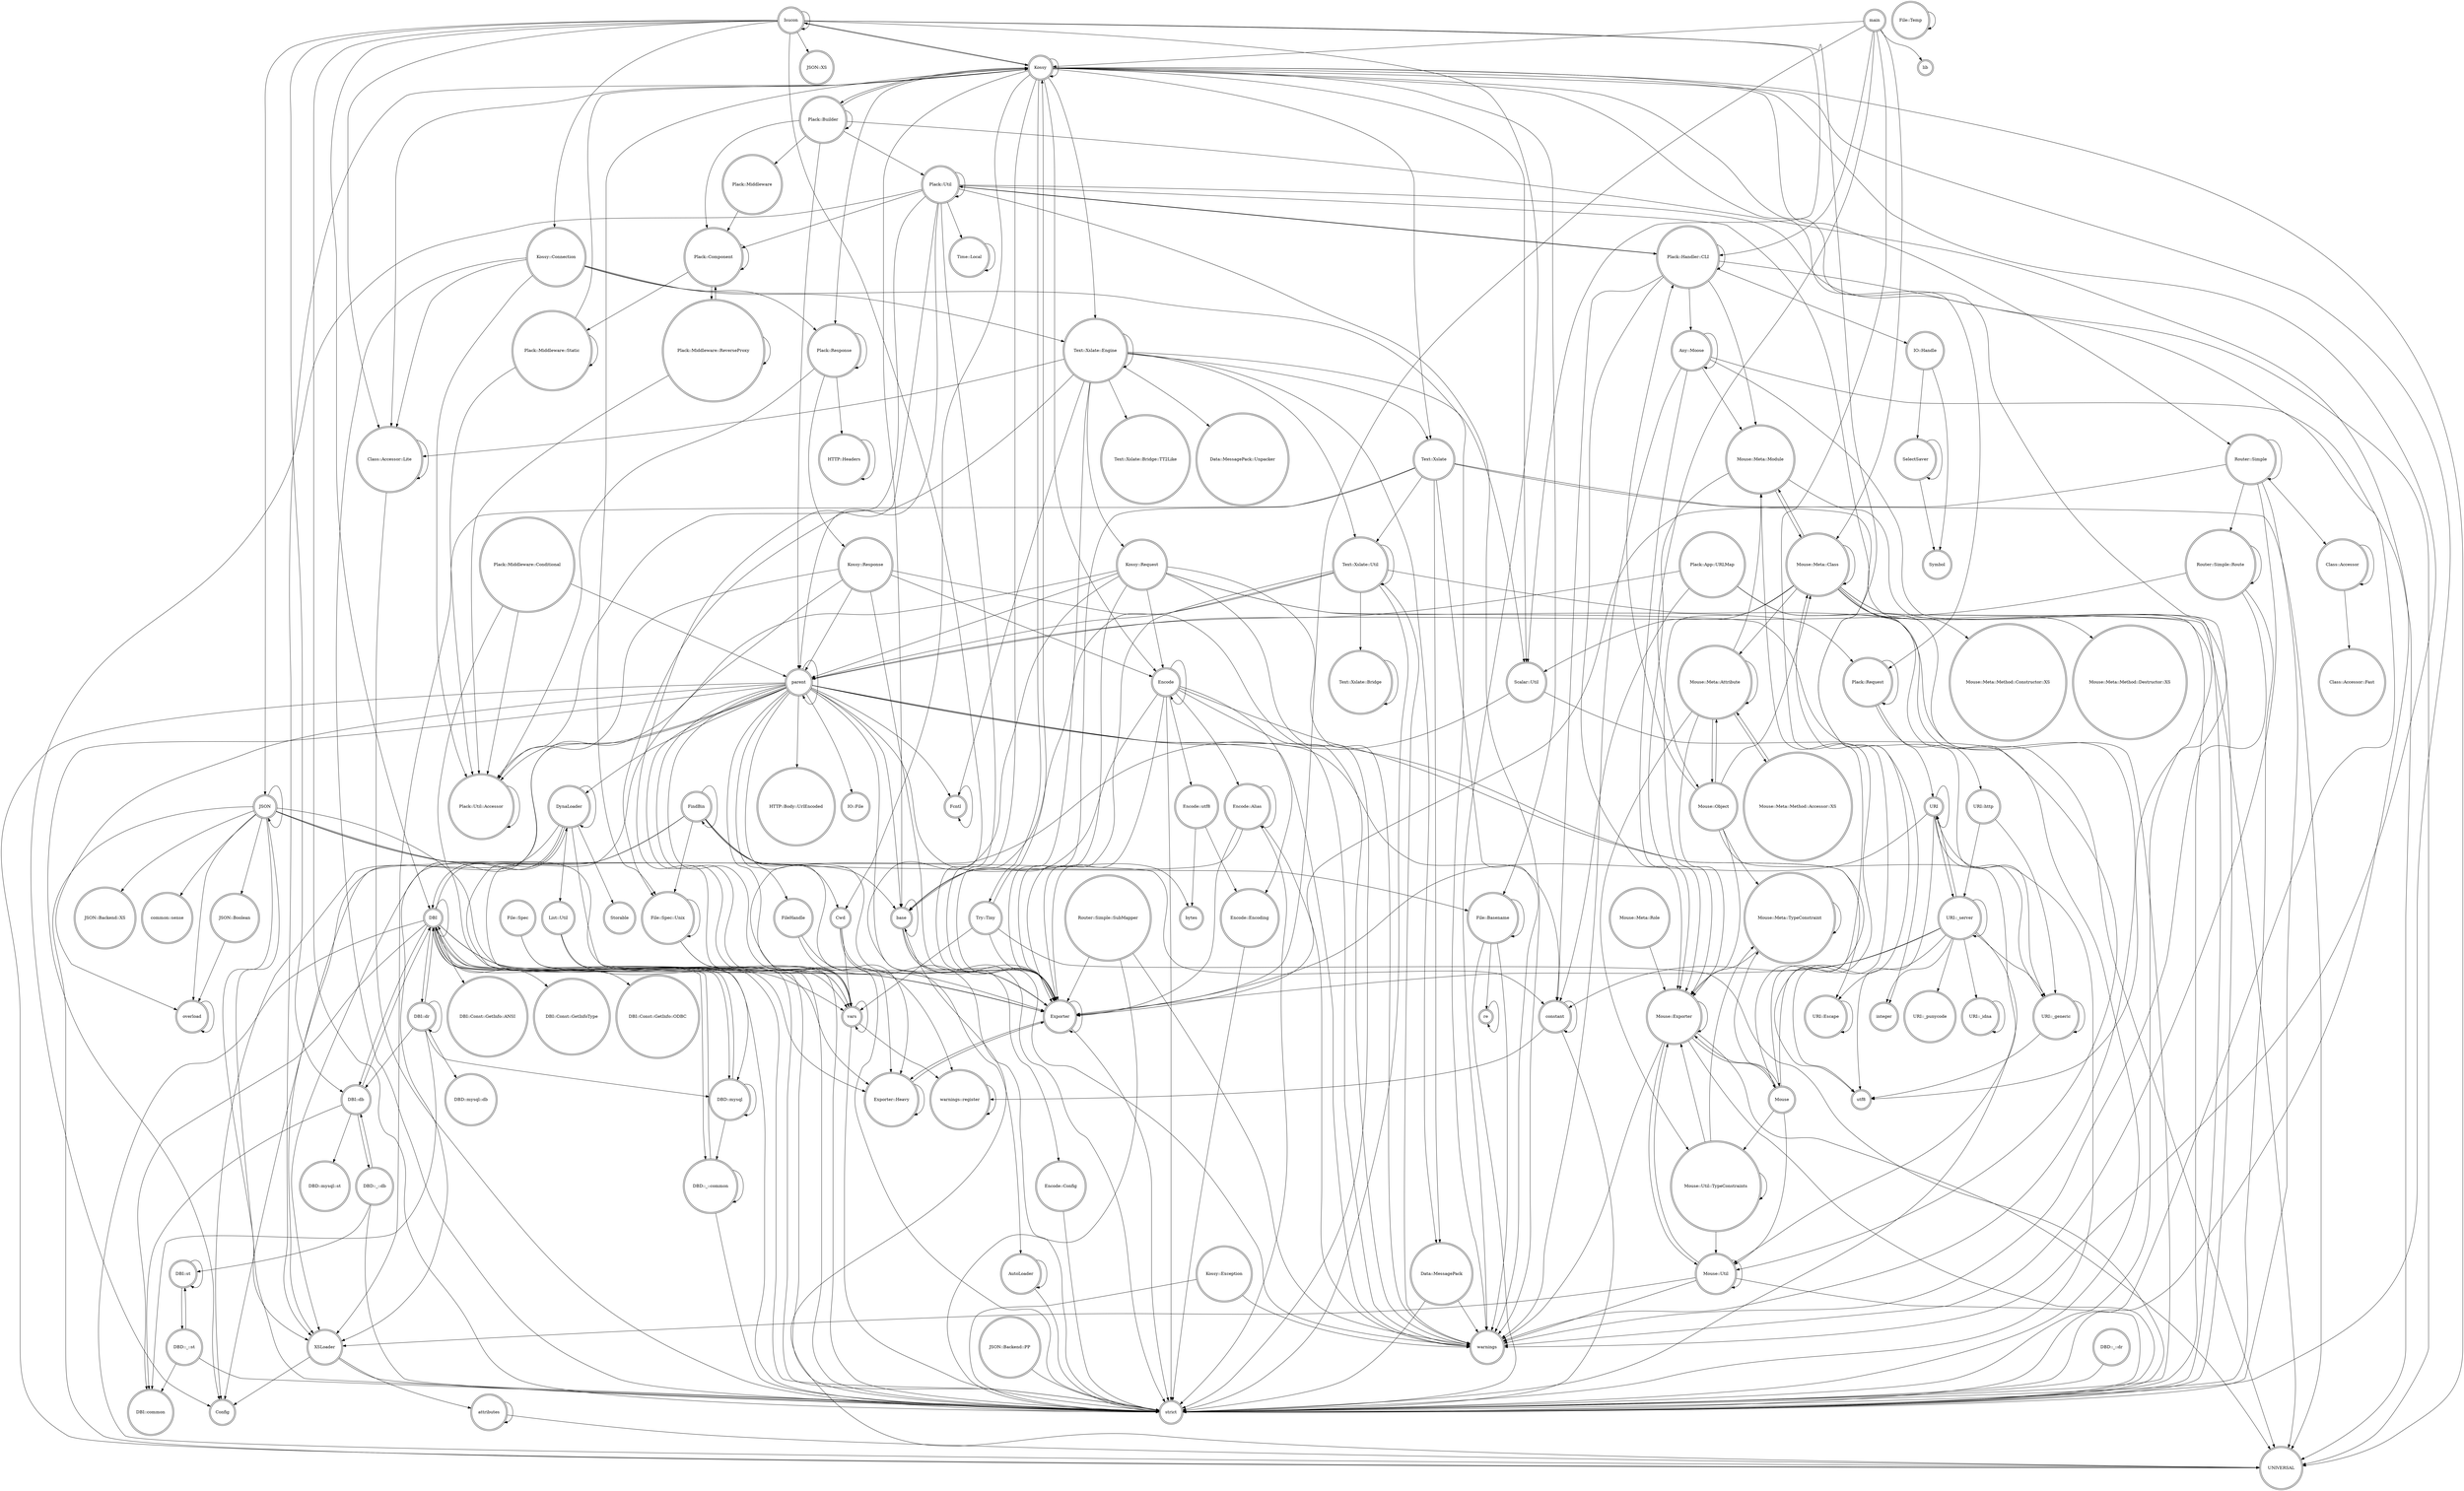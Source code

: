 digraph {
graph [overlap=false]
node [shape=doublecircle];
"Isucon" -> "Exporter";
"Plack::Middleware::ReverseProxy" -> "Plack::Util::Accessor";
"Kossy::Response" -> "Exporter";
"Mouse::Meta::Class" -> "Mouse::Meta::Module";
"Class::Accessor" -> "Class::Accessor";
"Mouse::Meta::Attribute" -> "Mouse::Meta::Method::Accessor::XS";
"constant" -> "constant";
"Mouse::Meta::Module" -> "Mouse::Meta::Class";
"Mouse::Util" -> "Mouse::Util";
"URI::_server" -> "URI::_idna";
"Kossy::Connection" -> "strict";
"FileHandle" -> "Exporter::Heavy";
"DBI" -> "DBI::common";
"File::Spec::Unix" -> "vars";
"base" -> "warnings";
"main" -> "lib";
"DBI::dr" -> "DBI::common";
"Class::Accessor" -> "Class::Accessor::Fast";
"Plack::Builder" -> "Kossy";
"Text::Xslate" -> "XSLoader";
"DBD::_::dr" -> "strict";
"Router::Simple::Route" -> "Router::Simple::Route";
"Router::Simple::Route" -> "strict";
"URI::_server" -> "URI::_generic";
"Isucon" -> "Scalar::Util";
"Text::Xslate::Util" -> "UNIVERSAL";
"overload" -> "overload";
"IO::Handle" -> "Symbol";
"parent" -> "UNIVERSAL";
"Router::Simple::SubMapper" -> "strict";
"Any::Moose" -> "warnings";
"Router::Simple::Route" -> "warnings";
"Mouse" -> "Mouse::Util::TypeConstraints";
"Isucon" -> "Kossy::Connection";
"Plack::Handler::CLI" -> "UNIVERSAL";
"Plack::Util" -> "strict";
"Text::Xslate" -> "Data::MessagePack";
"Text::Xslate::Util" -> "Text::Xslate::Util";
"DynaLoader" -> "DBI";
"Kossy::Connection" -> "Plack::Util::Accessor";
"Plack::Middleware::ReverseProxy" -> "Plack::Middleware::ReverseProxy";
"File::Basename" -> "File::Basename";
"DBI::dr" -> "DBI::dr";
"Kossy::Response" -> "Plack::Util::Accessor";
"constant" -> "strict";
"Mouse::Meta::Class" -> "Mouse::Meta::Method::Constructor::XS";
"File::Temp" -> "File::Temp";
"Mouse::Meta::Method::Accessor::XS" -> "Mouse::Meta::Attribute";
"Kossy::Connection" -> "Class::Accessor::Lite";
"URI" -> "Exporter";
"DBI" -> "strict";
"Plack::App::URLMap" -> "warnings";
"Kossy" -> "Plack::Response";
"File::Basename" -> "re";
"DBI" -> "DBD::_::common";
"base" -> "Exporter";
"Isucon" -> "DBI::db";
"Plack::Builder" -> "Plack::Util";
"Cwd" -> "vars";
"parent" -> "Exporter";
"parent" -> "Exporter::Heavy";
"Mouse::Exporter" -> "UNIVERSAL";
"Any::Moose" -> "strict";
"parent" -> "Config";
"Kossy" -> "UNIVERSAL";
"Plack::App::URLMap" -> "parent";
"JSON" -> "strict";
"JSON" -> "base";
"DBD::_::db" -> "strict";
"Kossy::Exception" -> "warnings";
"URI" -> "utf8";
"DBI" -> "DBI::dr";
"Plack::Builder" -> "Plack::Builder";
"SelectSaver" -> "Symbol";
"Kossy::Request" -> "Plack::Request";
"Fcntl" -> "Fcntl";
"DynaLoader" -> "DBD::mysql";
"Kossy" -> "Class::Accessor::Lite";
"Kossy" -> "warnings";
"Mouse::Meta::Attribute" -> "Mouse::Meta::Attribute";
"Plack::Handler::CLI" -> "Mouse::Meta::Module";
"Router::Simple" -> "Class::Accessor";
"attributes" -> "attributes";
"Plack::Util" -> "Plack::Util::Accessor";
"URI::Escape" -> "URI::Escape";
"URI::_server" -> "URI::_server";
"parent" -> "HTTP::Body::UrlEncoded";
"Kossy" -> "utf8";
"Exporter" -> "Exporter::Heavy";
"DBD::_::common" -> "DBI";
"DBI" -> "Exporter::Heavy";
"Mouse::Meta::Role" -> "Mouse::Exporter";
"Plack::Handler::CLI" -> "constant";
"DBI::dr" -> "DBD::mysql::db";
"Kossy::Response" -> "parent";
"DBD::mysql" -> "DBD::mysql";
"Kossy" -> "Plack::Builder";
"Router::Simple::SubMapper" -> "Exporter";
"Router::Simple" -> "Router::Simple::Route";
"Isucon" -> "Isucon";
"Router::Simple" -> "Router::Simple";
"Kossy" -> "Exporter";
"Kossy::Request" -> "Exporter";
"Try::Tiny" -> "strict";
"parent" -> "DynaLoader";
"Plack::Component" -> "Plack::Component";
"Encode::Alias" -> "Exporter";
"attributes" -> "UNIVERSAL";
"Text::Xslate::Engine" -> "Text::Xslate::Util";
"Text::Xslate" -> "UNIVERSAL";
"Kossy" -> "Scalar::Util";
"Isucon" -> "warnings";
"DBD::_::common" -> "strict";
"Mouse::Exporter" -> "warnings";
"URI" -> "URI::_generic";
"Plack::Util" -> "Time::Local";
"DBI" -> "DynaLoader";
"vars" -> "warnings::register";
"Encode::Alias" -> "strict";
"Mouse::Util" -> "XSLoader";
"Plack::Middleware::Static" -> "Plack::Middleware::Static";
"Plack::Response" -> "Plack::Response";
"Kossy::Connection" -> "Text::Xslate::Engine";
"Isucon" -> "DBI";
"Mouse::Meta::Class" -> "Scalar::Util";
"DBI::dr" -> "DBI::db";
"parent" -> "warnings";
"Try::Tiny" -> "Kossy";
"Mouse::Object" -> "Mouse::Meta::TypeConstraint";
"Isucon" -> "Kossy";
"main" -> "Mouse::Meta::Class";
"File::Spec::Unix" -> "strict";
"Isucon" -> "JSON::XS";
"Mouse::Exporter" -> "Mouse";
"DynaLoader" -> "List::Util";
"DynaLoader" -> "DynaLoader";
"Text::Xslate::Engine" -> "Text::Xslate::Bridge::TT2Like";
"DBD::mysql" -> "DBI";
"Any::Moose" -> "Mouse::Exporter";
"DBD::_::db" -> "DBI::db";
"Kossy::Connection" -> "warnings";
"Text::Xslate::Bridge" -> "Text::Xslate::Bridge";
"main" -> "Plack::Handler::CLI";
"main" -> "Mouse";
"DBD::_::common" -> "DBD::_::common";
"Text::Xslate::Engine" -> "Kossy::Request";
"parent" -> "XSLoader";
"DBI" -> "DBI::db";
"parent" -> "parent";
"Text::Xslate::Util" -> "warnings";
"Mouse::Exporter" -> "Mouse::Exporter";
"JSON" -> "constant";
"base" -> "base";
"constant" -> "warnings::register";
"Mouse::Meta::Attribute" -> "Mouse::Exporter";
"IO::Handle" -> "SelectSaver";
"Mouse::Meta::Class" -> "Mouse::Meta::Method::Destructor::XS";
"Mouse::Exporter" -> "strict";
"Encode" -> "Exporter";
"List::Util" -> "strict";
"Kossy::Request" -> "parent";
"Encode::Encoding" -> "strict";
"Plack::Component" -> "Plack::Middleware::ReverseProxy";
"URI::_generic" -> "utf8";
"Cwd" -> "Exporter";
"URI::_generic" -> "URI::_generic";
"Encode" -> "utf8";
"Plack::Middleware" -> "Plack::Component";
"XSLoader" -> "attributes";
"Mouse::Util" -> "Mouse::Exporter";
"Any::Moose" -> "Mouse::Meta::Module";
"DynaLoader" -> "Storable";
"File::Spec" -> "vars";
"JSON" -> "XSLoader";
"re" -> "re";
"Plack::Builder" -> "Plack::Component";
"Plack::Response" -> "Plack::Util::Accessor";
"Kossy::Response" -> "strict";
"Plack::Response" -> "Kossy::Response";
"Mouse::Util" -> "strict";
"URI::_server" -> "URI::_punycode";
"Mouse::Meta::Module" -> "strict";
"URI::_idna" -> "URI::_idna";
"Mouse::Meta::Module" -> "Mouse::Exporter";
"Plack::Util" -> "Plack::Util";
"main" -> "Mouse::Object";
"Encode::utf8" -> "bytes";
"parent" -> "Fcntl";
"Plack::Util" -> "Config";
"URI" -> "URI::_server";
"Plack::Builder" -> "parent";
"Kossy" -> "Router::Simple";
"Text::Xslate::Engine" -> "Fcntl";
"parent" -> "warnings::register";
"Text::Xslate::Util" -> "base";
"Encode" -> "Encode::utf8";
"DynaLoader" -> "Config";
"JSON" -> "UNIVERSAL";
"vars" -> "strict";
"Kossy" -> "Isucon";
"Router::Simple" -> "strict";
"Exporter::Heavy" -> "Exporter::Heavy";
"FindBin" -> "Config";
"Kossy::Request" -> "Encode";
"Plack::Util" -> "parent";
"Kossy" -> "Try::Tiny";
"main" -> "Exporter";
"Text::Xslate::Engine" -> "Text::Xslate";
"Plack::Request" -> "URI::http";
"parent" -> "bytes";
"Router::Simple::SubMapper" -> "warnings";
"Plack::Response" -> "HTTP::Headers";
"File::Spec::Unix" -> "File::Spec::Unix";
"Cwd" -> "strict";
"Text::Xslate::Util" -> "Exporter";
"DBI::db" -> "DBI";
"Text::Xslate::Util" -> "Text::Xslate::Bridge";
"Exporter" -> "Exporter";
"base" -> "UNIVERSAL";
"Plack::Builder" -> "strict";
"Mouse::Object" -> "Mouse::Util";
"Mouse::Util::TypeConstraints" -> "Mouse::Util";
"DBI::db" -> "DBD::mysql::st";
"Kossy" -> "Text::Xslate::Engine";
"Mouse::Meta::Class" -> "Mouse::Meta::Class";
"Exporter::Heavy" -> "Exporter";
"Mouse::Meta::Attribute" -> "Mouse::Meta::Module";
"Encode::Alias" -> "Encode::Alias";
"warnings::register" -> "warnings::register";
"Mouse::Exporter" -> "Mouse::Util";
"DBI::dr" -> "DBI";
"Mouse::Meta::TypeConstraint" -> "Mouse::Meta::TypeConstraint";
"DBI" -> "DBD::mysql";
"DBD::_::st" -> "DBI::common";
"DBI" -> "Exporter";
"SelectSaver" -> "SelectSaver";
"URI::_server" -> "URI::Escape";
"Kossy" -> "Cwd";
"Mouse::Util" -> "warnings";
"Plack::Builder" -> "Plack::Middleware";
"Text::Xslate::Engine" -> "File::Spec::Unix";
"Kossy::Request" -> "XSLoader";
"Kossy::Request" -> "URI::_generic";
"Mouse" -> "Mouse::Meta::Class";
"Kossy" -> "base";
"Mouse" -> "Mouse::Meta::Module";
"URI::http" -> "URI::_generic";
"Mouse::Object" -> "Mouse::Meta::Attribute";
"URI::_server" -> "integer";
"Class::Accessor::Lite" -> "strict";
"AutoLoader" -> "AutoLoader";
"Isucon" -> "JSON";
"DBI" -> "vars";
"Encode::Alias" -> "base";
"parent" -> "vars";
"Encode" -> "Encode::Encoding";
"JSON" -> "JSON::Boolean";
"Scalar::Util" -> "strict";
"Mouse::Util::TypeConstraints" -> "Mouse::Meta::TypeConstraint";
"Text::Xslate::Engine" -> "Data::MessagePack::Unpacker";
"FindBin" -> "File::Spec::Unix";
"Data::MessagePack" -> "strict";
"DBI" -> "DBI::Const::GetInfo::ANSI";
"Text::Xslate" -> "Text::Xslate::Util";
"Plack::Handler::CLI" -> "Plack::Util";
"JSON" -> "Exporter::Heavy";
"DBI::db" -> "DBD::_::db";
"Mouse::Meta::Class" -> "Mouse::Meta::Attribute";
"DBD::mysql" -> "DBD::_::common";
"HTTP::Headers" -> "HTTP::Headers";
"Mouse" -> "Mouse::Exporter";
"Encode::Config" -> "strict";
"List::Util" -> "vars";
"Kossy" -> "Plack::Request";
"Router::Simple" -> "warnings";
"Router::Simple" -> "Exporter";
"Encode::Alias" -> "warnings";
"Kossy" -> "XSLoader";
"JSON::Boolean" -> "overload";
"Kossy::Request" -> "Encode::Config";
"Encode::utf8" -> "Encode::Encoding";
"Kossy::Connection" -> "Plack::Response";
"Plack::Request" -> "URI";
"base" -> "strict";
"Mouse::Meta::Attribute" -> "Mouse::Util::TypeConstraints";
"URI::_server" -> "URI";
"File::Spec" -> "strict";
"Plack::App::URLMap" -> "constant";
"JSON" -> "JSON::Backend::XS";
"Mouse::Meta::TypeConstraint" -> "Mouse::Exporter";
"Text::Xslate" -> "warnings";
"DBD::_::st" -> "DBI::st";
"vars" -> "vars";
"Mouse" -> "Mouse::Util";
"Kossy" -> "Text::Xslate";
"Kossy" -> "File::Basename";
"JSON" -> "JSON";
"JSON" -> "Exporter";
"FindBin" -> "Cwd";
"Plack::Handler::CLI" -> "Any::Moose";
"Text::Xslate::Util" -> "strict";
"Text::Xslate::Engine" -> "Data::MessagePack";
"Plack::Middleware::Conditional" -> "Plack::Util::Accessor";
"DBI::dr" -> "DBD::mysql";
"Plack::Middleware::ReverseProxy" -> "Plack::Component";
"Kossy" -> "File::Spec::Unix";
"Encode" -> "warnings";
"DBI" -> "DBI::Const::GetInfoType";
"Kossy::Request" -> "strict";
"Plack::Util" -> "Plack::Handler::CLI";
"Plack::Middleware::Conditional" -> "strict";
"Plack::Handler::CLI" -> "Mouse::Exporter";
"Plack::Handler::CLI" -> "Plack::Handler::CLI";
"Plack::Request" -> "Plack::Request";
"XSLoader" -> "Config";
"Plack::Middleware::Static" -> "Plack::Util::Accessor";
"Isucon" -> "utf8";
"DBD::_::db" -> "DBI::st";
"FindBin" -> "Exporter";
"Exporter" -> "strict";
"Kossy" -> "strict";
"Mouse::Object" -> "Plack::Handler::CLI";
"Isucon" -> "strict";
"parent" -> "URI::Escape";
"Plack::Util" -> "vars";
"Plack::Util::Accessor" -> "Plack::Util::Accessor";
"DBI::db" -> "DBI::common";
"DBD::_::st" -> "strict";
"URI" -> "strict";
"Kossy::Exception" -> "strict";
"FindBin" -> "File::Basename";
"Plack::Middleware::Conditional" -> "parent";
"Router::Simple::Route" -> "parent";
"Plack::Util" -> "warnings";
"Kossy::Response" -> "warnings";
"Kossy" -> "Kossy";
"XSLoader" -> "strict";
"JSON::Backend::PP" -> "strict";
"DBI" -> "DBI::Const::GetInfo::ODBC";
"Text::Xslate::Engine" -> "Scalar::Util";
"Plack::Util" -> "Exporter";
"FileHandle" -> "Exporter";
"Mouse::Object" -> "Mouse::Exporter";
"parent" -> "base";
"URI::_server" -> "strict";
"Encode" -> "Encode::Alias";
"Mouse" -> "Mouse::Meta::TypeConstraint";
"JSON" -> "common::sense";
"main" -> "Kossy";
"Kossy" -> "Encode";
"Mouse::Util::TypeConstraints" -> "Mouse::Exporter";
"Text::Xslate::Engine" -> "Text::Xslate::Engine";
"URI" -> "URI";
"Plack::Util" -> "Plack::Component";
"Time::Local" -> "Time::Local";
"parent" -> "strict";
"JSON" -> "overload";
"parent" -> "Plack::Util::Accessor";
"parent" -> "FileHandle";
"URI::_server" -> "constant";
"Text::Xslate::Util" -> "parent";
"AutoLoader" -> "strict";
"Try::Tiny" -> "vars";
"Kossy::Request" -> "warnings";
"Text::Xslate" -> "strict";
"Encode" -> "strict";
"Plack::Util" -> "integer";
"Plack::App::URLMap" -> "strict";
"Isucon" -> "Class::Accessor::Lite";
"File::Basename" -> "warnings";
"DBI" -> "DBI";
"Plack::Middleware::Static" -> "Kossy";
"Mouse::Meta::Class" -> "Mouse::Exporter";
"Scalar::Util" -> "vars";
"DBI" -> "UNIVERSAL";
"Mouse::Object" -> "Mouse::Meta::Class";
"DBI::st" -> "DBD::_::st";
"FindBin" -> "XSLoader";
"Mouse::Meta::Class" -> "UNIVERSAL";
"Text::Xslate::Engine" -> "Exporter";
"Any::Moose" -> "UNIVERSAL";
"Encode" -> "base";
"Try::Tiny" -> "Exporter";
"Class::Accessor::Lite" -> "Class::Accessor::Lite";
"Text::Xslate::Engine" -> "Class::Accessor::Lite";
"Text::Xslate" -> "Exporter";
"FindBin" -> "FindBin";
"parent" -> "AutoLoader";
"Kossy::Response" -> "Encode";
"URI::_server" -> "Exporter";
"Mouse::Meta::Attribute" -> "Mouse::Object";
"Data::MessagePack" -> "warnings";
"File::Basename" -> "strict";
"Plack::Handler::CLI" -> "IO::Handle";
"DBI::st" -> "DBI::st";
"Mouse::Meta::Class" -> "strict";
"Plack::Component" -> "Plack::Middleware::Static";
"parent" -> "overload";
"Mouse::Meta::Class" -> "Mouse::Util";
"parent" -> "IO::File";
"Mouse::Util::TypeConstraints" -> "Mouse::Util::TypeConstraints";
"parent" -> "constant";
"Any::Moose" -> "Any::Moose";
"Encode" -> "Encode";
"URI::http" -> "URI::_server";
"DynaLoader" -> "vars";
}
